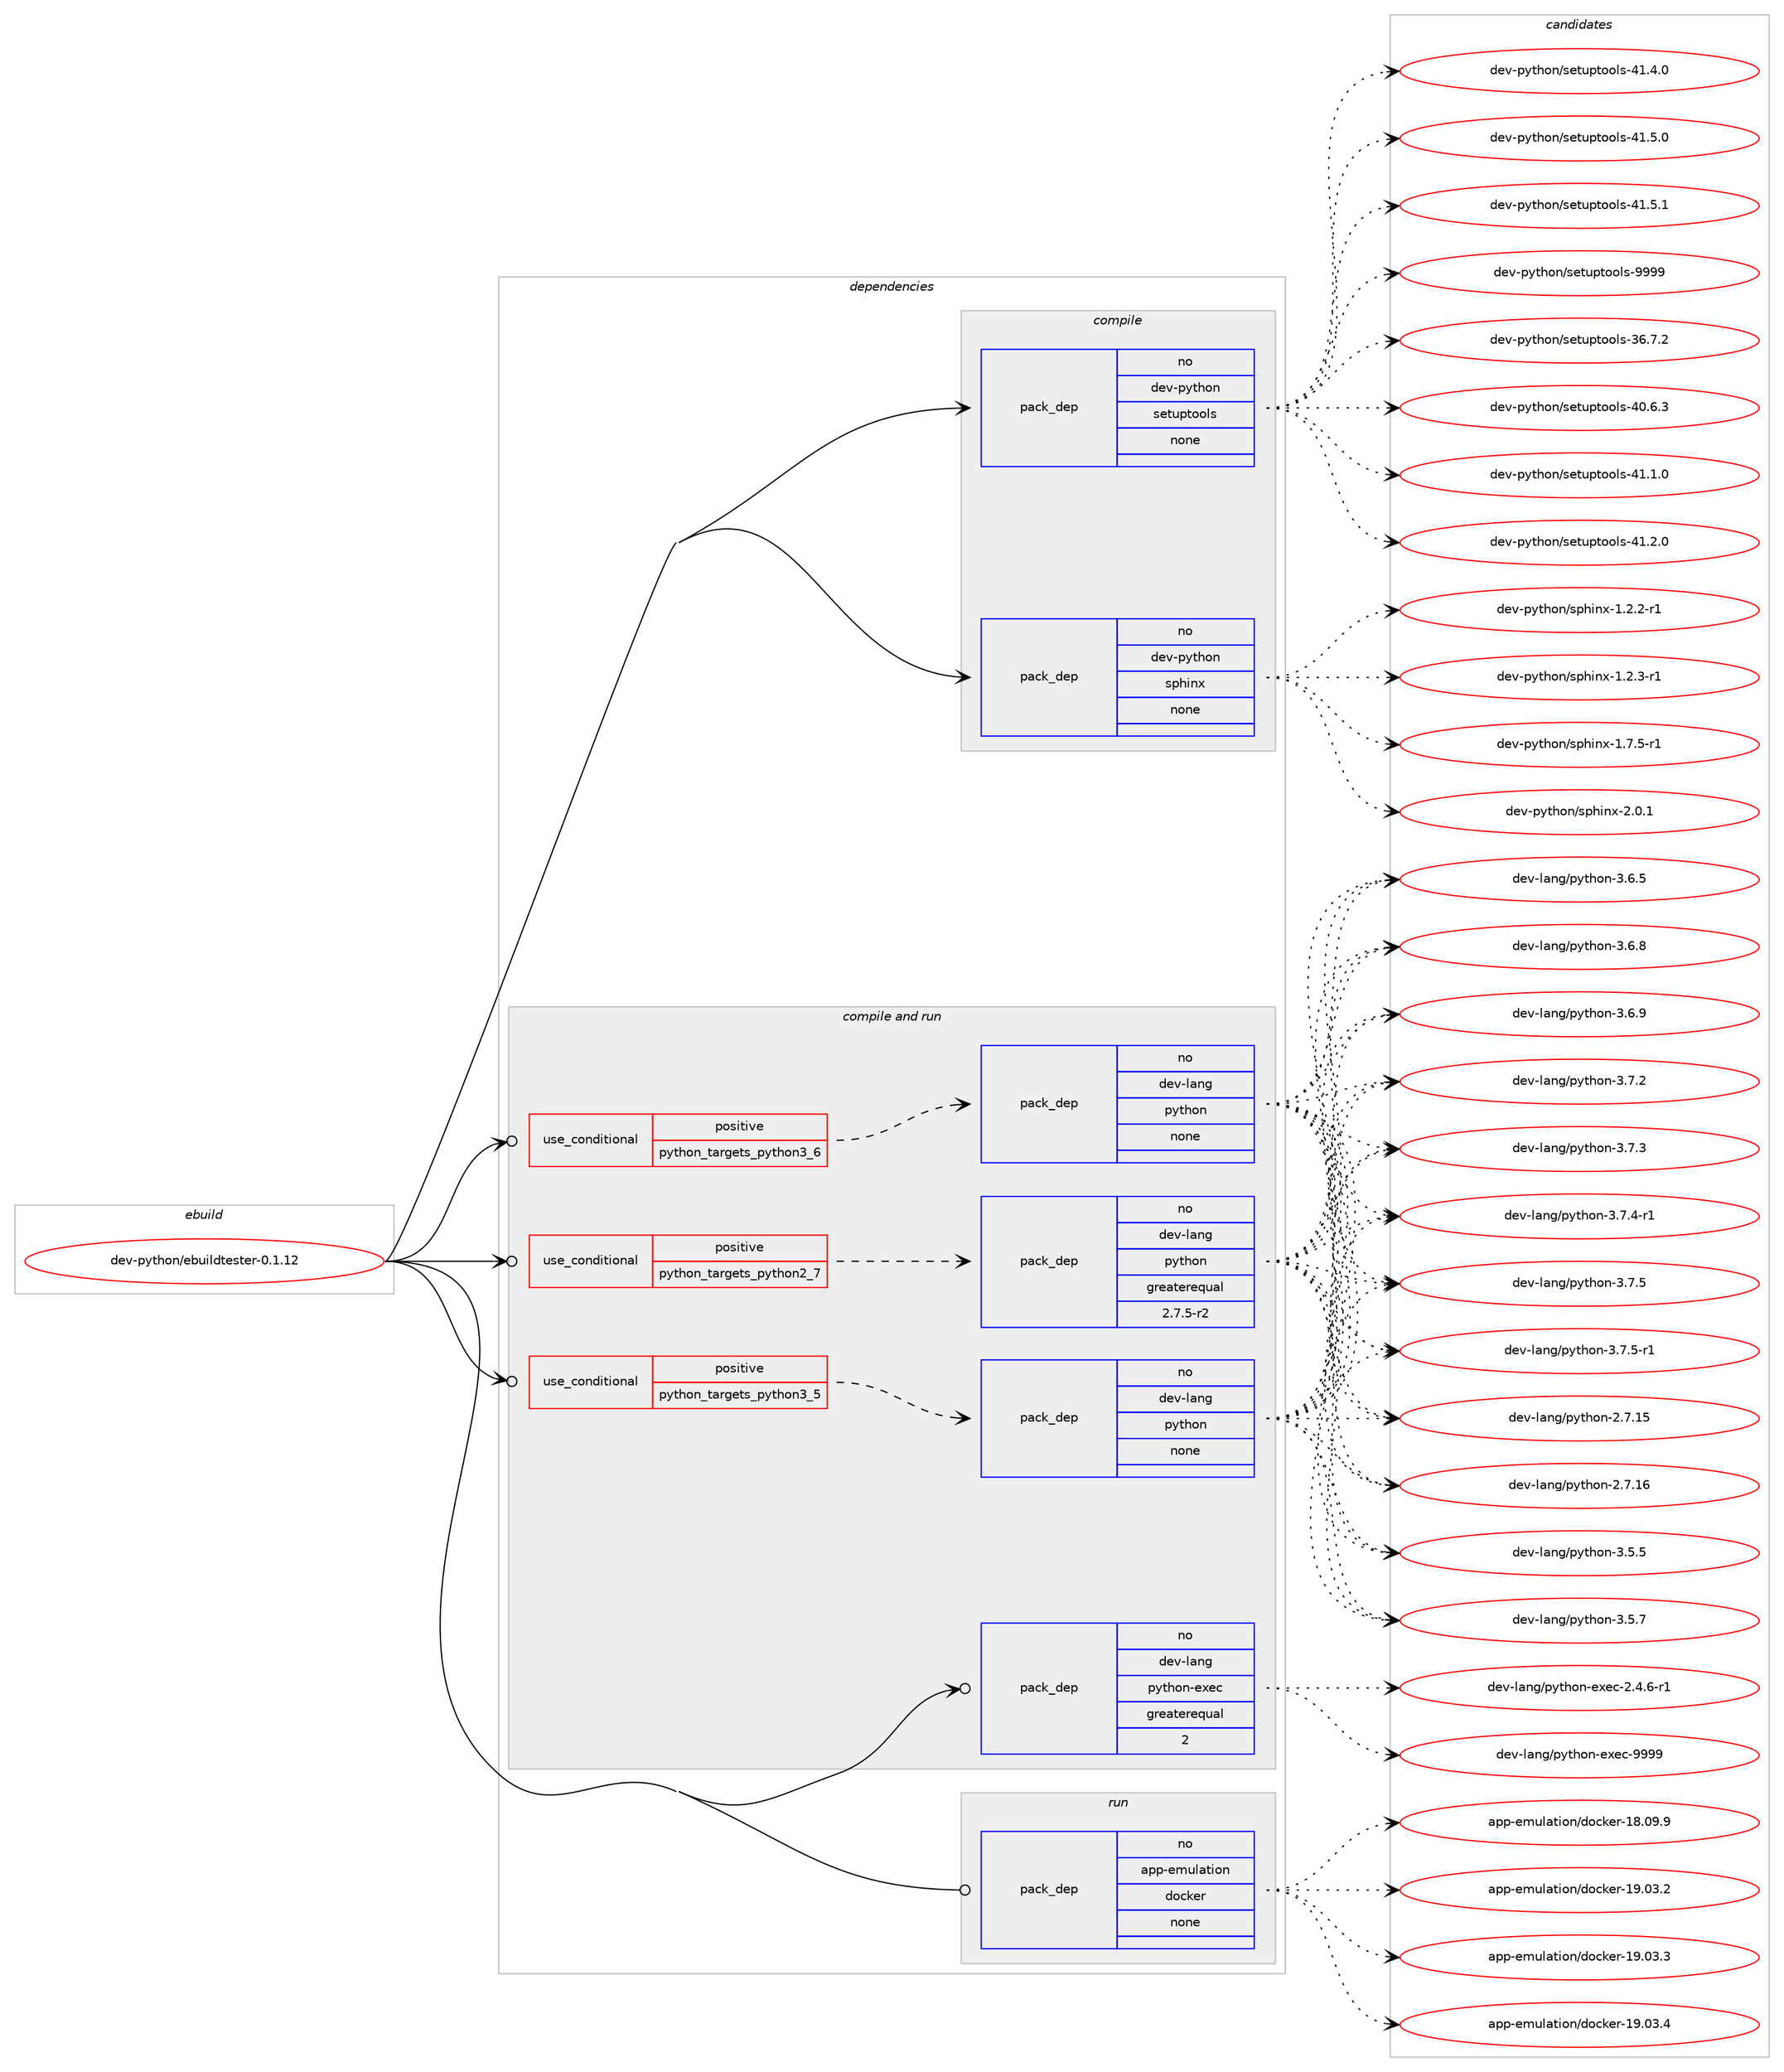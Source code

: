 digraph prolog {

# *************
# Graph options
# *************

newrank=true;
concentrate=true;
compound=true;
graph [rankdir=LR,fontname=Helvetica,fontsize=10,ranksep=1.5];#, ranksep=2.5, nodesep=0.2];
edge  [arrowhead=vee];
node  [fontname=Helvetica,fontsize=10];

# **********
# The ebuild
# **********

subgraph cluster_leftcol {
color=gray;
rank=same;
label=<<i>ebuild</i>>;
id [label="dev-python/ebuildtester-0.1.12", color=red, width=4, href="../dev-python/ebuildtester-0.1.12.svg"];
}

# ****************
# The dependencies
# ****************

subgraph cluster_midcol {
color=gray;
label=<<i>dependencies</i>>;
subgraph cluster_compile {
fillcolor="#eeeeee";
style=filled;
label=<<i>compile</i>>;
subgraph pack452357 {
dependency603052 [label=<<TABLE BORDER="0" CELLBORDER="1" CELLSPACING="0" CELLPADDING="4" WIDTH="220"><TR><TD ROWSPAN="6" CELLPADDING="30">pack_dep</TD></TR><TR><TD WIDTH="110">no</TD></TR><TR><TD>dev-python</TD></TR><TR><TD>setuptools</TD></TR><TR><TD>none</TD></TR><TR><TD></TD></TR></TABLE>>, shape=none, color=blue];
}
id:e -> dependency603052:w [weight=20,style="solid",arrowhead="vee"];
subgraph pack452358 {
dependency603053 [label=<<TABLE BORDER="0" CELLBORDER="1" CELLSPACING="0" CELLPADDING="4" WIDTH="220"><TR><TD ROWSPAN="6" CELLPADDING="30">pack_dep</TD></TR><TR><TD WIDTH="110">no</TD></TR><TR><TD>dev-python</TD></TR><TR><TD>sphinx</TD></TR><TR><TD>none</TD></TR><TR><TD></TD></TR></TABLE>>, shape=none, color=blue];
}
id:e -> dependency603053:w [weight=20,style="solid",arrowhead="vee"];
}
subgraph cluster_compileandrun {
fillcolor="#eeeeee";
style=filled;
label=<<i>compile and run</i>>;
subgraph cond138900 {
dependency603054 [label=<<TABLE BORDER="0" CELLBORDER="1" CELLSPACING="0" CELLPADDING="4"><TR><TD ROWSPAN="3" CELLPADDING="10">use_conditional</TD></TR><TR><TD>positive</TD></TR><TR><TD>python_targets_python2_7</TD></TR></TABLE>>, shape=none, color=red];
subgraph pack452359 {
dependency603055 [label=<<TABLE BORDER="0" CELLBORDER="1" CELLSPACING="0" CELLPADDING="4" WIDTH="220"><TR><TD ROWSPAN="6" CELLPADDING="30">pack_dep</TD></TR><TR><TD WIDTH="110">no</TD></TR><TR><TD>dev-lang</TD></TR><TR><TD>python</TD></TR><TR><TD>greaterequal</TD></TR><TR><TD>2.7.5-r2</TD></TR></TABLE>>, shape=none, color=blue];
}
dependency603054:e -> dependency603055:w [weight=20,style="dashed",arrowhead="vee"];
}
id:e -> dependency603054:w [weight=20,style="solid",arrowhead="odotvee"];
subgraph cond138901 {
dependency603056 [label=<<TABLE BORDER="0" CELLBORDER="1" CELLSPACING="0" CELLPADDING="4"><TR><TD ROWSPAN="3" CELLPADDING="10">use_conditional</TD></TR><TR><TD>positive</TD></TR><TR><TD>python_targets_python3_5</TD></TR></TABLE>>, shape=none, color=red];
subgraph pack452360 {
dependency603057 [label=<<TABLE BORDER="0" CELLBORDER="1" CELLSPACING="0" CELLPADDING="4" WIDTH="220"><TR><TD ROWSPAN="6" CELLPADDING="30">pack_dep</TD></TR><TR><TD WIDTH="110">no</TD></TR><TR><TD>dev-lang</TD></TR><TR><TD>python</TD></TR><TR><TD>none</TD></TR><TR><TD></TD></TR></TABLE>>, shape=none, color=blue];
}
dependency603056:e -> dependency603057:w [weight=20,style="dashed",arrowhead="vee"];
}
id:e -> dependency603056:w [weight=20,style="solid",arrowhead="odotvee"];
subgraph cond138902 {
dependency603058 [label=<<TABLE BORDER="0" CELLBORDER="1" CELLSPACING="0" CELLPADDING="4"><TR><TD ROWSPAN="3" CELLPADDING="10">use_conditional</TD></TR><TR><TD>positive</TD></TR><TR><TD>python_targets_python3_6</TD></TR></TABLE>>, shape=none, color=red];
subgraph pack452361 {
dependency603059 [label=<<TABLE BORDER="0" CELLBORDER="1" CELLSPACING="0" CELLPADDING="4" WIDTH="220"><TR><TD ROWSPAN="6" CELLPADDING="30">pack_dep</TD></TR><TR><TD WIDTH="110">no</TD></TR><TR><TD>dev-lang</TD></TR><TR><TD>python</TD></TR><TR><TD>none</TD></TR><TR><TD></TD></TR></TABLE>>, shape=none, color=blue];
}
dependency603058:e -> dependency603059:w [weight=20,style="dashed",arrowhead="vee"];
}
id:e -> dependency603058:w [weight=20,style="solid",arrowhead="odotvee"];
subgraph pack452362 {
dependency603060 [label=<<TABLE BORDER="0" CELLBORDER="1" CELLSPACING="0" CELLPADDING="4" WIDTH="220"><TR><TD ROWSPAN="6" CELLPADDING="30">pack_dep</TD></TR><TR><TD WIDTH="110">no</TD></TR><TR><TD>dev-lang</TD></TR><TR><TD>python-exec</TD></TR><TR><TD>greaterequal</TD></TR><TR><TD>2</TD></TR></TABLE>>, shape=none, color=blue];
}
id:e -> dependency603060:w [weight=20,style="solid",arrowhead="odotvee"];
}
subgraph cluster_run {
fillcolor="#eeeeee";
style=filled;
label=<<i>run</i>>;
subgraph pack452363 {
dependency603061 [label=<<TABLE BORDER="0" CELLBORDER="1" CELLSPACING="0" CELLPADDING="4" WIDTH="220"><TR><TD ROWSPAN="6" CELLPADDING="30">pack_dep</TD></TR><TR><TD WIDTH="110">no</TD></TR><TR><TD>app-emulation</TD></TR><TR><TD>docker</TD></TR><TR><TD>none</TD></TR><TR><TD></TD></TR></TABLE>>, shape=none, color=blue];
}
id:e -> dependency603061:w [weight=20,style="solid",arrowhead="odot"];
}
}

# **************
# The candidates
# **************

subgraph cluster_choices {
rank=same;
color=gray;
label=<<i>candidates</i>>;

subgraph choice452357 {
color=black;
nodesep=1;
choice100101118451121211161041111104711510111611711211611111110811545515446554650 [label="dev-python/setuptools-36.7.2", color=red, width=4,href="../dev-python/setuptools-36.7.2.svg"];
choice100101118451121211161041111104711510111611711211611111110811545524846544651 [label="dev-python/setuptools-40.6.3", color=red, width=4,href="../dev-python/setuptools-40.6.3.svg"];
choice100101118451121211161041111104711510111611711211611111110811545524946494648 [label="dev-python/setuptools-41.1.0", color=red, width=4,href="../dev-python/setuptools-41.1.0.svg"];
choice100101118451121211161041111104711510111611711211611111110811545524946504648 [label="dev-python/setuptools-41.2.0", color=red, width=4,href="../dev-python/setuptools-41.2.0.svg"];
choice100101118451121211161041111104711510111611711211611111110811545524946524648 [label="dev-python/setuptools-41.4.0", color=red, width=4,href="../dev-python/setuptools-41.4.0.svg"];
choice100101118451121211161041111104711510111611711211611111110811545524946534648 [label="dev-python/setuptools-41.5.0", color=red, width=4,href="../dev-python/setuptools-41.5.0.svg"];
choice100101118451121211161041111104711510111611711211611111110811545524946534649 [label="dev-python/setuptools-41.5.1", color=red, width=4,href="../dev-python/setuptools-41.5.1.svg"];
choice10010111845112121116104111110471151011161171121161111111081154557575757 [label="dev-python/setuptools-9999", color=red, width=4,href="../dev-python/setuptools-9999.svg"];
dependency603052:e -> choice100101118451121211161041111104711510111611711211611111110811545515446554650:w [style=dotted,weight="100"];
dependency603052:e -> choice100101118451121211161041111104711510111611711211611111110811545524846544651:w [style=dotted,weight="100"];
dependency603052:e -> choice100101118451121211161041111104711510111611711211611111110811545524946494648:w [style=dotted,weight="100"];
dependency603052:e -> choice100101118451121211161041111104711510111611711211611111110811545524946504648:w [style=dotted,weight="100"];
dependency603052:e -> choice100101118451121211161041111104711510111611711211611111110811545524946524648:w [style=dotted,weight="100"];
dependency603052:e -> choice100101118451121211161041111104711510111611711211611111110811545524946534648:w [style=dotted,weight="100"];
dependency603052:e -> choice100101118451121211161041111104711510111611711211611111110811545524946534649:w [style=dotted,weight="100"];
dependency603052:e -> choice10010111845112121116104111110471151011161171121161111111081154557575757:w [style=dotted,weight="100"];
}
subgraph choice452358 {
color=black;
nodesep=1;
choice10010111845112121116104111110471151121041051101204549465046504511449 [label="dev-python/sphinx-1.2.2-r1", color=red, width=4,href="../dev-python/sphinx-1.2.2-r1.svg"];
choice10010111845112121116104111110471151121041051101204549465046514511449 [label="dev-python/sphinx-1.2.3-r1", color=red, width=4,href="../dev-python/sphinx-1.2.3-r1.svg"];
choice10010111845112121116104111110471151121041051101204549465546534511449 [label="dev-python/sphinx-1.7.5-r1", color=red, width=4,href="../dev-python/sphinx-1.7.5-r1.svg"];
choice1001011184511212111610411111047115112104105110120455046484649 [label="dev-python/sphinx-2.0.1", color=red, width=4,href="../dev-python/sphinx-2.0.1.svg"];
dependency603053:e -> choice10010111845112121116104111110471151121041051101204549465046504511449:w [style=dotted,weight="100"];
dependency603053:e -> choice10010111845112121116104111110471151121041051101204549465046514511449:w [style=dotted,weight="100"];
dependency603053:e -> choice10010111845112121116104111110471151121041051101204549465546534511449:w [style=dotted,weight="100"];
dependency603053:e -> choice1001011184511212111610411111047115112104105110120455046484649:w [style=dotted,weight="100"];
}
subgraph choice452359 {
color=black;
nodesep=1;
choice10010111845108971101034711212111610411111045504655464953 [label="dev-lang/python-2.7.15", color=red, width=4,href="../dev-lang/python-2.7.15.svg"];
choice10010111845108971101034711212111610411111045504655464954 [label="dev-lang/python-2.7.16", color=red, width=4,href="../dev-lang/python-2.7.16.svg"];
choice100101118451089711010347112121116104111110455146534653 [label="dev-lang/python-3.5.5", color=red, width=4,href="../dev-lang/python-3.5.5.svg"];
choice100101118451089711010347112121116104111110455146534655 [label="dev-lang/python-3.5.7", color=red, width=4,href="../dev-lang/python-3.5.7.svg"];
choice100101118451089711010347112121116104111110455146544653 [label="dev-lang/python-3.6.5", color=red, width=4,href="../dev-lang/python-3.6.5.svg"];
choice100101118451089711010347112121116104111110455146544656 [label="dev-lang/python-3.6.8", color=red, width=4,href="../dev-lang/python-3.6.8.svg"];
choice100101118451089711010347112121116104111110455146544657 [label="dev-lang/python-3.6.9", color=red, width=4,href="../dev-lang/python-3.6.9.svg"];
choice100101118451089711010347112121116104111110455146554650 [label="dev-lang/python-3.7.2", color=red, width=4,href="../dev-lang/python-3.7.2.svg"];
choice100101118451089711010347112121116104111110455146554651 [label="dev-lang/python-3.7.3", color=red, width=4,href="../dev-lang/python-3.7.3.svg"];
choice1001011184510897110103471121211161041111104551465546524511449 [label="dev-lang/python-3.7.4-r1", color=red, width=4,href="../dev-lang/python-3.7.4-r1.svg"];
choice100101118451089711010347112121116104111110455146554653 [label="dev-lang/python-3.7.5", color=red, width=4,href="../dev-lang/python-3.7.5.svg"];
choice1001011184510897110103471121211161041111104551465546534511449 [label="dev-lang/python-3.7.5-r1", color=red, width=4,href="../dev-lang/python-3.7.5-r1.svg"];
dependency603055:e -> choice10010111845108971101034711212111610411111045504655464953:w [style=dotted,weight="100"];
dependency603055:e -> choice10010111845108971101034711212111610411111045504655464954:w [style=dotted,weight="100"];
dependency603055:e -> choice100101118451089711010347112121116104111110455146534653:w [style=dotted,weight="100"];
dependency603055:e -> choice100101118451089711010347112121116104111110455146534655:w [style=dotted,weight="100"];
dependency603055:e -> choice100101118451089711010347112121116104111110455146544653:w [style=dotted,weight="100"];
dependency603055:e -> choice100101118451089711010347112121116104111110455146544656:w [style=dotted,weight="100"];
dependency603055:e -> choice100101118451089711010347112121116104111110455146544657:w [style=dotted,weight="100"];
dependency603055:e -> choice100101118451089711010347112121116104111110455146554650:w [style=dotted,weight="100"];
dependency603055:e -> choice100101118451089711010347112121116104111110455146554651:w [style=dotted,weight="100"];
dependency603055:e -> choice1001011184510897110103471121211161041111104551465546524511449:w [style=dotted,weight="100"];
dependency603055:e -> choice100101118451089711010347112121116104111110455146554653:w [style=dotted,weight="100"];
dependency603055:e -> choice1001011184510897110103471121211161041111104551465546534511449:w [style=dotted,weight="100"];
}
subgraph choice452360 {
color=black;
nodesep=1;
choice10010111845108971101034711212111610411111045504655464953 [label="dev-lang/python-2.7.15", color=red, width=4,href="../dev-lang/python-2.7.15.svg"];
choice10010111845108971101034711212111610411111045504655464954 [label="dev-lang/python-2.7.16", color=red, width=4,href="../dev-lang/python-2.7.16.svg"];
choice100101118451089711010347112121116104111110455146534653 [label="dev-lang/python-3.5.5", color=red, width=4,href="../dev-lang/python-3.5.5.svg"];
choice100101118451089711010347112121116104111110455146534655 [label="dev-lang/python-3.5.7", color=red, width=4,href="../dev-lang/python-3.5.7.svg"];
choice100101118451089711010347112121116104111110455146544653 [label="dev-lang/python-3.6.5", color=red, width=4,href="../dev-lang/python-3.6.5.svg"];
choice100101118451089711010347112121116104111110455146544656 [label="dev-lang/python-3.6.8", color=red, width=4,href="../dev-lang/python-3.6.8.svg"];
choice100101118451089711010347112121116104111110455146544657 [label="dev-lang/python-3.6.9", color=red, width=4,href="../dev-lang/python-3.6.9.svg"];
choice100101118451089711010347112121116104111110455146554650 [label="dev-lang/python-3.7.2", color=red, width=4,href="../dev-lang/python-3.7.2.svg"];
choice100101118451089711010347112121116104111110455146554651 [label="dev-lang/python-3.7.3", color=red, width=4,href="../dev-lang/python-3.7.3.svg"];
choice1001011184510897110103471121211161041111104551465546524511449 [label="dev-lang/python-3.7.4-r1", color=red, width=4,href="../dev-lang/python-3.7.4-r1.svg"];
choice100101118451089711010347112121116104111110455146554653 [label="dev-lang/python-3.7.5", color=red, width=4,href="../dev-lang/python-3.7.5.svg"];
choice1001011184510897110103471121211161041111104551465546534511449 [label="dev-lang/python-3.7.5-r1", color=red, width=4,href="../dev-lang/python-3.7.5-r1.svg"];
dependency603057:e -> choice10010111845108971101034711212111610411111045504655464953:w [style=dotted,weight="100"];
dependency603057:e -> choice10010111845108971101034711212111610411111045504655464954:w [style=dotted,weight="100"];
dependency603057:e -> choice100101118451089711010347112121116104111110455146534653:w [style=dotted,weight="100"];
dependency603057:e -> choice100101118451089711010347112121116104111110455146534655:w [style=dotted,weight="100"];
dependency603057:e -> choice100101118451089711010347112121116104111110455146544653:w [style=dotted,weight="100"];
dependency603057:e -> choice100101118451089711010347112121116104111110455146544656:w [style=dotted,weight="100"];
dependency603057:e -> choice100101118451089711010347112121116104111110455146544657:w [style=dotted,weight="100"];
dependency603057:e -> choice100101118451089711010347112121116104111110455146554650:w [style=dotted,weight="100"];
dependency603057:e -> choice100101118451089711010347112121116104111110455146554651:w [style=dotted,weight="100"];
dependency603057:e -> choice1001011184510897110103471121211161041111104551465546524511449:w [style=dotted,weight="100"];
dependency603057:e -> choice100101118451089711010347112121116104111110455146554653:w [style=dotted,weight="100"];
dependency603057:e -> choice1001011184510897110103471121211161041111104551465546534511449:w [style=dotted,weight="100"];
}
subgraph choice452361 {
color=black;
nodesep=1;
choice10010111845108971101034711212111610411111045504655464953 [label="dev-lang/python-2.7.15", color=red, width=4,href="../dev-lang/python-2.7.15.svg"];
choice10010111845108971101034711212111610411111045504655464954 [label="dev-lang/python-2.7.16", color=red, width=4,href="../dev-lang/python-2.7.16.svg"];
choice100101118451089711010347112121116104111110455146534653 [label="dev-lang/python-3.5.5", color=red, width=4,href="../dev-lang/python-3.5.5.svg"];
choice100101118451089711010347112121116104111110455146534655 [label="dev-lang/python-3.5.7", color=red, width=4,href="../dev-lang/python-3.5.7.svg"];
choice100101118451089711010347112121116104111110455146544653 [label="dev-lang/python-3.6.5", color=red, width=4,href="../dev-lang/python-3.6.5.svg"];
choice100101118451089711010347112121116104111110455146544656 [label="dev-lang/python-3.6.8", color=red, width=4,href="../dev-lang/python-3.6.8.svg"];
choice100101118451089711010347112121116104111110455146544657 [label="dev-lang/python-3.6.9", color=red, width=4,href="../dev-lang/python-3.6.9.svg"];
choice100101118451089711010347112121116104111110455146554650 [label="dev-lang/python-3.7.2", color=red, width=4,href="../dev-lang/python-3.7.2.svg"];
choice100101118451089711010347112121116104111110455146554651 [label="dev-lang/python-3.7.3", color=red, width=4,href="../dev-lang/python-3.7.3.svg"];
choice1001011184510897110103471121211161041111104551465546524511449 [label="dev-lang/python-3.7.4-r1", color=red, width=4,href="../dev-lang/python-3.7.4-r1.svg"];
choice100101118451089711010347112121116104111110455146554653 [label="dev-lang/python-3.7.5", color=red, width=4,href="../dev-lang/python-3.7.5.svg"];
choice1001011184510897110103471121211161041111104551465546534511449 [label="dev-lang/python-3.7.5-r1", color=red, width=4,href="../dev-lang/python-3.7.5-r1.svg"];
dependency603059:e -> choice10010111845108971101034711212111610411111045504655464953:w [style=dotted,weight="100"];
dependency603059:e -> choice10010111845108971101034711212111610411111045504655464954:w [style=dotted,weight="100"];
dependency603059:e -> choice100101118451089711010347112121116104111110455146534653:w [style=dotted,weight="100"];
dependency603059:e -> choice100101118451089711010347112121116104111110455146534655:w [style=dotted,weight="100"];
dependency603059:e -> choice100101118451089711010347112121116104111110455146544653:w [style=dotted,weight="100"];
dependency603059:e -> choice100101118451089711010347112121116104111110455146544656:w [style=dotted,weight="100"];
dependency603059:e -> choice100101118451089711010347112121116104111110455146544657:w [style=dotted,weight="100"];
dependency603059:e -> choice100101118451089711010347112121116104111110455146554650:w [style=dotted,weight="100"];
dependency603059:e -> choice100101118451089711010347112121116104111110455146554651:w [style=dotted,weight="100"];
dependency603059:e -> choice1001011184510897110103471121211161041111104551465546524511449:w [style=dotted,weight="100"];
dependency603059:e -> choice100101118451089711010347112121116104111110455146554653:w [style=dotted,weight="100"];
dependency603059:e -> choice1001011184510897110103471121211161041111104551465546534511449:w [style=dotted,weight="100"];
}
subgraph choice452362 {
color=black;
nodesep=1;
choice10010111845108971101034711212111610411111045101120101994550465246544511449 [label="dev-lang/python-exec-2.4.6-r1", color=red, width=4,href="../dev-lang/python-exec-2.4.6-r1.svg"];
choice10010111845108971101034711212111610411111045101120101994557575757 [label="dev-lang/python-exec-9999", color=red, width=4,href="../dev-lang/python-exec-9999.svg"];
dependency603060:e -> choice10010111845108971101034711212111610411111045101120101994550465246544511449:w [style=dotted,weight="100"];
dependency603060:e -> choice10010111845108971101034711212111610411111045101120101994557575757:w [style=dotted,weight="100"];
}
subgraph choice452363 {
color=black;
nodesep=1;
choice97112112451011091171089711610511111047100111991071011144549564648574657 [label="app-emulation/docker-18.09.9", color=red, width=4,href="../app-emulation/docker-18.09.9.svg"];
choice97112112451011091171089711610511111047100111991071011144549574648514650 [label="app-emulation/docker-19.03.2", color=red, width=4,href="../app-emulation/docker-19.03.2.svg"];
choice97112112451011091171089711610511111047100111991071011144549574648514651 [label="app-emulation/docker-19.03.3", color=red, width=4,href="../app-emulation/docker-19.03.3.svg"];
choice97112112451011091171089711610511111047100111991071011144549574648514652 [label="app-emulation/docker-19.03.4", color=red, width=4,href="../app-emulation/docker-19.03.4.svg"];
dependency603061:e -> choice97112112451011091171089711610511111047100111991071011144549564648574657:w [style=dotted,weight="100"];
dependency603061:e -> choice97112112451011091171089711610511111047100111991071011144549574648514650:w [style=dotted,weight="100"];
dependency603061:e -> choice97112112451011091171089711610511111047100111991071011144549574648514651:w [style=dotted,weight="100"];
dependency603061:e -> choice97112112451011091171089711610511111047100111991071011144549574648514652:w [style=dotted,weight="100"];
}
}

}
